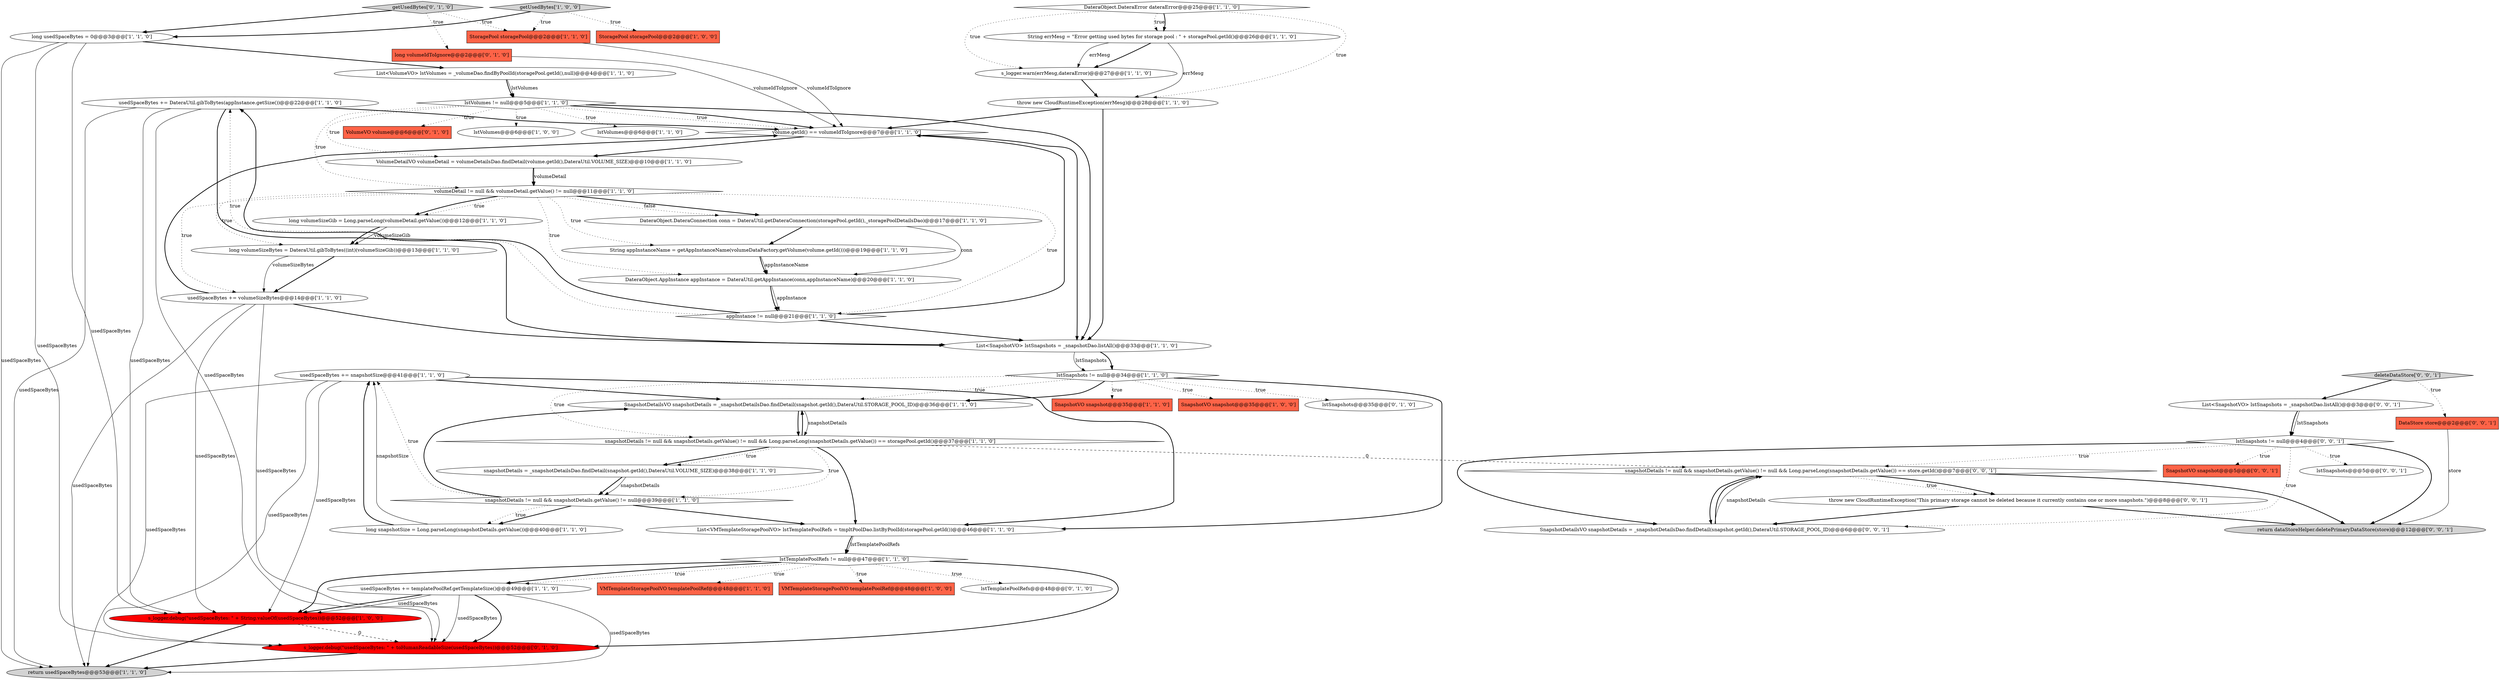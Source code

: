 digraph {
0 [style = filled, label = "VMTemplateStoragePoolVO templatePoolRef@@@48@@@['1', '0', '0']", fillcolor = tomato, shape = box image = "AAA0AAABBB1BBB"];
9 [style = filled, label = "snapshotDetails = _snapshotDetailsDao.findDetail(snapshot.getId(),DateraUtil.VOLUME_SIZE)@@@38@@@['1', '1', '0']", fillcolor = white, shape = ellipse image = "AAA0AAABBB1BBB"];
29 [style = filled, label = "volumeDetail != null && volumeDetail.getValue() != null@@@11@@@['1', '1', '0']", fillcolor = white, shape = diamond image = "AAA0AAABBB1BBB"];
36 [style = filled, label = "lstSnapshots != null@@@34@@@['1', '1', '0']", fillcolor = white, shape = diamond image = "AAA0AAABBB1BBB"];
54 [style = filled, label = "lstSnapshots != null@@@4@@@['0', '0', '1']", fillcolor = white, shape = diamond image = "AAA0AAABBB3BBB"];
35 [style = filled, label = "long snapshotSize = Long.parseLong(snapshotDetails.getValue())@@@40@@@['1', '1', '0']", fillcolor = white, shape = ellipse image = "AAA0AAABBB1BBB"];
39 [style = filled, label = "getUsedBytes['1', '0', '0']", fillcolor = lightgray, shape = diamond image = "AAA0AAABBB1BBB"];
44 [style = filled, label = "lstTemplatePoolRefs@@@48@@@['0', '1', '0']", fillcolor = white, shape = ellipse image = "AAA0AAABBB2BBB"];
52 [style = filled, label = "SnapshotDetailsVO snapshotDetails = _snapshotDetailsDao.findDetail(snapshot.getId(),DateraUtil.STORAGE_POOL_ID)@@@6@@@['0', '0', '1']", fillcolor = white, shape = ellipse image = "AAA0AAABBB3BBB"];
40 [style = filled, label = "s_logger.debug(\"usedSpaceBytes: \" + toHumanReadableSize(usedSpaceBytes))@@@52@@@['0', '1', '0']", fillcolor = red, shape = ellipse image = "AAA1AAABBB2BBB"];
10 [style = filled, label = "snapshotDetails != null && snapshotDetails.getValue() != null@@@39@@@['1', '1', '0']", fillcolor = white, shape = diamond image = "AAA0AAABBB1BBB"];
12 [style = filled, label = "snapshotDetails != null && snapshotDetails.getValue() != null && Long.parseLong(snapshotDetails.getValue()) == storagePool.getId()@@@37@@@['1', '1', '0']", fillcolor = white, shape = diamond image = "AAA0AAABBB1BBB"];
25 [style = filled, label = "s_logger.warn(errMesg,dateraError)@@@27@@@['1', '1', '0']", fillcolor = white, shape = ellipse image = "AAA0AAABBB1BBB"];
50 [style = filled, label = "lstSnapshots@@@5@@@['0', '0', '1']", fillcolor = white, shape = ellipse image = "AAA0AAABBB3BBB"];
5 [style = filled, label = "DateraObject.DateraError dateraError@@@25@@@['1', '1', '0']", fillcolor = white, shape = diamond image = "AAA0AAABBB1BBB"];
8 [style = filled, label = "StoragePool storagePool@@@2@@@['1', '0', '0']", fillcolor = tomato, shape = box image = "AAA0AAABBB1BBB"];
20 [style = filled, label = "long volumeSizeGib = Long.parseLong(volumeDetail.getValue())@@@12@@@['1', '1', '0']", fillcolor = white, shape = ellipse image = "AAA0AAABBB1BBB"];
41 [style = filled, label = "VolumeVO volume@@@6@@@['0', '1', '0']", fillcolor = tomato, shape = box image = "AAA0AAABBB2BBB"];
38 [style = filled, label = "usedSpaceBytes += snapshotSize@@@41@@@['1', '1', '0']", fillcolor = white, shape = ellipse image = "AAA0AAABBB1BBB"];
6 [style = filled, label = "s_logger.debug(\"usedSpaceBytes: \" + String.valueOf(usedSpaceBytes))@@@52@@@['1', '0', '0']", fillcolor = red, shape = ellipse image = "AAA1AAABBB1BBB"];
1 [style = filled, label = "lstVolumes@@@6@@@['1', '0', '0']", fillcolor = white, shape = ellipse image = "AAA0AAABBB1BBB"];
48 [style = filled, label = "return dataStoreHelper.deletePrimaryDataStore(store)@@@12@@@['0', '0', '1']", fillcolor = lightgray, shape = ellipse image = "AAA0AAABBB3BBB"];
4 [style = filled, label = "lstVolumes != null@@@5@@@['1', '1', '0']", fillcolor = white, shape = diamond image = "AAA0AAABBB1BBB"];
19 [style = filled, label = "List<VMTemplateStoragePoolVO> lstTemplatePoolRefs = tmpltPoolDao.listByPoolId(storagePool.getId())@@@46@@@['1', '1', '0']", fillcolor = white, shape = ellipse image = "AAA0AAABBB1BBB"];
17 [style = filled, label = "DateraObject.AppInstance appInstance = DateraUtil.getAppInstance(conn,appInstanceName)@@@20@@@['1', '1', '0']", fillcolor = white, shape = ellipse image = "AAA0AAABBB1BBB"];
43 [style = filled, label = "long volumeIdToIgnore@@@2@@@['0', '1', '0']", fillcolor = tomato, shape = box image = "AAA0AAABBB2BBB"];
37 [style = filled, label = "SnapshotVO snapshot@@@35@@@['1', '1', '0']", fillcolor = tomato, shape = box image = "AAA0AAABBB1BBB"];
49 [style = filled, label = "snapshotDetails != null && snapshotDetails.getValue() != null && Long.parseLong(snapshotDetails.getValue()) == store.getId()@@@7@@@['0', '0', '1']", fillcolor = white, shape = diamond image = "AAA0AAABBB3BBB"];
55 [style = filled, label = "throw new CloudRuntimeException(\"This primary storage cannot be deleted because it currently contains one or more snapshots.\")@@@8@@@['0', '0', '1']", fillcolor = white, shape = ellipse image = "AAA0AAABBB3BBB"];
24 [style = filled, label = "appInstance != null@@@21@@@['1', '1', '0']", fillcolor = white, shape = diamond image = "AAA0AAABBB1BBB"];
27 [style = filled, label = "volume.getId() == volumeIdToIgnore@@@7@@@['1', '1', '0']", fillcolor = white, shape = diamond image = "AAA0AAABBB1BBB"];
33 [style = filled, label = "SnapshotVO snapshot@@@35@@@['1', '0', '0']", fillcolor = tomato, shape = box image = "AAA0AAABBB1BBB"];
18 [style = filled, label = "usedSpaceBytes += DateraUtil.gibToBytes(appInstance.getSize())@@@22@@@['1', '1', '0']", fillcolor = white, shape = ellipse image = "AAA0AAABBB1BBB"];
22 [style = filled, label = "StoragePool storagePool@@@2@@@['1', '1', '0']", fillcolor = tomato, shape = box image = "AAA0AAABBB1BBB"];
23 [style = filled, label = "String appInstanceName = getAppInstanceName(volumeDataFactory.getVolume(volume.getId()))@@@19@@@['1', '1', '0']", fillcolor = white, shape = ellipse image = "AAA0AAABBB1BBB"];
34 [style = filled, label = "return usedSpaceBytes@@@53@@@['1', '1', '0']", fillcolor = lightgray, shape = ellipse image = "AAA0AAABBB1BBB"];
16 [style = filled, label = "lstVolumes@@@6@@@['1', '1', '0']", fillcolor = white, shape = ellipse image = "AAA0AAABBB1BBB"];
32 [style = filled, label = "long volumeSizeBytes = DateraUtil.gibToBytes((int)(volumeSizeGib))@@@13@@@['1', '1', '0']", fillcolor = white, shape = ellipse image = "AAA0AAABBB1BBB"];
3 [style = filled, label = "List<VolumeVO> lstVolumes = _volumeDao.findByPoolId(storagePool.getId(),null)@@@4@@@['1', '1', '0']", fillcolor = white, shape = ellipse image = "AAA0AAABBB1BBB"];
45 [style = filled, label = "getUsedBytes['0', '1', '0']", fillcolor = lightgray, shape = diamond image = "AAA0AAABBB2BBB"];
46 [style = filled, label = "deleteDataStore['0', '0', '1']", fillcolor = lightgray, shape = diamond image = "AAA0AAABBB3BBB"];
30 [style = filled, label = "usedSpaceBytes += volumeSizeBytes@@@14@@@['1', '1', '0']", fillcolor = white, shape = ellipse image = "AAA0AAABBB1BBB"];
31 [style = filled, label = "SnapshotDetailsVO snapshotDetails = _snapshotDetailsDao.findDetail(snapshot.getId(),DateraUtil.STORAGE_POOL_ID)@@@36@@@['1', '1', '0']", fillcolor = white, shape = ellipse image = "AAA0AAABBB1BBB"];
13 [style = filled, label = "lstTemplatePoolRefs != null@@@47@@@['1', '1', '0']", fillcolor = white, shape = diamond image = "AAA0AAABBB1BBB"];
15 [style = filled, label = "DateraObject.DateraConnection conn = DateraUtil.getDateraConnection(storagePool.getId(),_storagePoolDetailsDao)@@@17@@@['1', '1', '0']", fillcolor = white, shape = ellipse image = "AAA0AAABBB1BBB"];
21 [style = filled, label = "List<SnapshotVO> lstSnapshots = _snapshotDao.listAll()@@@33@@@['1', '1', '0']", fillcolor = white, shape = ellipse image = "AAA0AAABBB1BBB"];
28 [style = filled, label = "throw new CloudRuntimeException(errMesg)@@@28@@@['1', '1', '0']", fillcolor = white, shape = ellipse image = "AAA0AAABBB1BBB"];
42 [style = filled, label = "lstSnapshots@@@35@@@['0', '1', '0']", fillcolor = white, shape = ellipse image = "AAA0AAABBB2BBB"];
51 [style = filled, label = "DataStore store@@@2@@@['0', '0', '1']", fillcolor = tomato, shape = box image = "AAA0AAABBB3BBB"];
47 [style = filled, label = "SnapshotVO snapshot@@@5@@@['0', '0', '1']", fillcolor = tomato, shape = box image = "AAA0AAABBB3BBB"];
11 [style = filled, label = "VMTemplateStoragePoolVO templatePoolRef@@@48@@@['1', '1', '0']", fillcolor = tomato, shape = box image = "AAA0AAABBB1BBB"];
26 [style = filled, label = "long usedSpaceBytes = 0@@@3@@@['1', '1', '0']", fillcolor = white, shape = ellipse image = "AAA0AAABBB1BBB"];
7 [style = filled, label = "usedSpaceBytes += templatePoolRef.getTemplateSize()@@@49@@@['1', '1', '0']", fillcolor = white, shape = ellipse image = "AAA0AAABBB1BBB"];
53 [style = filled, label = "List<SnapshotVO> lstSnapshots = _snapshotDao.listAll()@@@3@@@['0', '0', '1']", fillcolor = white, shape = ellipse image = "AAA0AAABBB3BBB"];
2 [style = filled, label = "String errMesg = \"Error getting used bytes for storage pool : \" + storagePool.getId()@@@26@@@['1', '1', '0']", fillcolor = white, shape = ellipse image = "AAA0AAABBB1BBB"];
14 [style = filled, label = "VolumeDetailVO volumeDetail = volumeDetailsDao.findDetail(volume.getId(),DateraUtil.VOLUME_SIZE)@@@10@@@['1', '1', '0']", fillcolor = white, shape = ellipse image = "AAA0AAABBB1BBB"];
54->49 [style = dotted, label="true"];
7->40 [style = solid, label="usedSpaceBytes"];
29->15 [style = bold, label=""];
39->22 [style = dotted, label="true"];
4->1 [style = dotted, label="true"];
10->38 [style = dotted, label="true"];
49->55 [style = dotted, label="true"];
10->19 [style = bold, label=""];
10->35 [style = bold, label=""];
49->48 [style = bold, label=""];
29->23 [style = dotted, label="true"];
38->31 [style = bold, label=""];
9->10 [style = bold, label=""];
53->54 [style = bold, label=""];
30->6 [style = solid, label="usedSpaceBytes"];
12->9 [style = bold, label=""];
3->4 [style = bold, label=""];
29->20 [style = dotted, label="true"];
53->54 [style = solid, label="lstSnapshots"];
26->40 [style = solid, label="usedSpaceBytes"];
22->27 [style = solid, label="volumeIdToIgnore"];
49->55 [style = bold, label=""];
45->22 [style = dotted, label="true"];
54->52 [style = dotted, label="true"];
55->48 [style = bold, label=""];
2->28 [style = solid, label="errMesg"];
28->21 [style = bold, label=""];
21->36 [style = bold, label=""];
24->21 [style = bold, label=""];
23->17 [style = bold, label=""];
35->38 [style = bold, label=""];
2->25 [style = bold, label=""];
24->27 [style = bold, label=""];
45->43 [style = dotted, label="true"];
30->34 [style = solid, label="usedSpaceBytes"];
23->17 [style = solid, label="appInstanceName"];
13->44 [style = dotted, label="true"];
54->52 [style = bold, label=""];
29->15 [style = dotted, label="false"];
25->28 [style = bold, label=""];
38->34 [style = solid, label="usedSpaceBytes"];
10->31 [style = bold, label=""];
39->8 [style = dotted, label="true"];
38->40 [style = solid, label="usedSpaceBytes"];
17->24 [style = solid, label="appInstance"];
30->27 [style = bold, label=""];
36->31 [style = bold, label=""];
4->21 [style = bold, label=""];
13->40 [style = bold, label=""];
43->27 [style = solid, label="volumeIdToIgnore"];
40->34 [style = bold, label=""];
13->7 [style = dotted, label="true"];
26->6 [style = solid, label="usedSpaceBytes"];
7->34 [style = solid, label="usedSpaceBytes"];
18->40 [style = solid, label="usedSpaceBytes"];
24->18 [style = bold, label=""];
36->31 [style = dotted, label="true"];
39->26 [style = bold, label=""];
52->49 [style = solid, label="snapshotDetails"];
19->13 [style = solid, label="lstTemplatePoolRefs"];
29->20 [style = bold, label=""];
19->13 [style = bold, label=""];
12->10 [style = dotted, label="true"];
5->25 [style = dotted, label="true"];
13->0 [style = dotted, label="true"];
21->36 [style = solid, label="lstSnapshots"];
7->6 [style = bold, label=""];
29->32 [style = dotted, label="true"];
12->31 [style = bold, label=""];
24->18 [style = dotted, label="true"];
30->40 [style = solid, label="usedSpaceBytes"];
29->17 [style = dotted, label="true"];
20->32 [style = solid, label="volumeSizeGib"];
6->34 [style = bold, label=""];
27->14 [style = bold, label=""];
26->3 [style = bold, label=""];
6->40 [style = dashed, label="0"];
32->30 [style = bold, label=""];
9->10 [style = solid, label="snapshotDetails"];
31->12 [style = bold, label=""];
36->37 [style = dotted, label="true"];
10->35 [style = dotted, label="true"];
38->19 [style = bold, label=""];
18->6 [style = solid, label="usedSpaceBytes"];
4->29 [style = dotted, label="true"];
30->21 [style = bold, label=""];
54->50 [style = dotted, label="true"];
46->51 [style = dotted, label="true"];
7->6 [style = solid, label="usedSpaceBytes"];
38->6 [style = solid, label="usedSpaceBytes"];
18->34 [style = solid, label="usedSpaceBytes"];
14->29 [style = bold, label=""];
13->11 [style = dotted, label="true"];
18->21 [style = bold, label=""];
13->6 [style = bold, label=""];
55->52 [style = bold, label=""];
27->21 [style = bold, label=""];
29->24 [style = dotted, label="true"];
5->28 [style = dotted, label="true"];
7->40 [style = bold, label=""];
36->19 [style = bold, label=""];
5->2 [style = dotted, label="true"];
51->48 [style = solid, label="store"];
36->33 [style = dotted, label="true"];
3->4 [style = solid, label="lstVolumes"];
15->23 [style = bold, label=""];
14->29 [style = solid, label="volumeDetail"];
2->25 [style = solid, label="errMesg"];
15->17 [style = solid, label="conn"];
52->49 [style = bold, label=""];
46->53 [style = bold, label=""];
20->32 [style = bold, label=""];
54->48 [style = bold, label=""];
32->30 [style = solid, label="volumeSizeBytes"];
31->12 [style = solid, label="snapshotDetails"];
36->42 [style = dotted, label="true"];
4->14 [style = dotted, label="true"];
36->12 [style = dotted, label="true"];
5->2 [style = bold, label=""];
17->24 [style = bold, label=""];
54->47 [style = dotted, label="true"];
49->52 [style = bold, label=""];
18->27 [style = bold, label=""];
13->7 [style = bold, label=""];
4->27 [style = bold, label=""];
4->27 [style = dotted, label="true"];
29->30 [style = dotted, label="true"];
4->41 [style = dotted, label="true"];
26->34 [style = solid, label="usedSpaceBytes"];
45->26 [style = bold, label=""];
4->16 [style = dotted, label="true"];
28->27 [style = bold, label=""];
12->19 [style = bold, label=""];
35->38 [style = solid, label="snapshotSize"];
12->49 [style = dashed, label="0"];
12->9 [style = dotted, label="true"];
}
